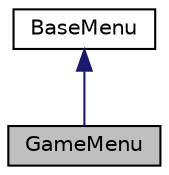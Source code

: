 digraph "GameMenu"
{
 // LATEX_PDF_SIZE
  edge [fontname="Helvetica",fontsize="10",labelfontname="Helvetica",labelfontsize="10"];
  node [fontname="Helvetica",fontsize="10",shape=record];
  Node1 [label="GameMenu",height=0.2,width=0.4,color="black", fillcolor="grey75", style="filled", fontcolor="black",tooltip="Manages the main game menu interface."];
  Node2 -> Node1 [dir="back",color="midnightblue",fontsize="10",style="solid",fontname="Helvetica"];
  Node2 [label="BaseMenu",height=0.2,width=0.4,color="black", fillcolor="white", style="filled",URL="$classBaseMenu.html",tooltip="A base class for creating menus in an SFML application."];
}
